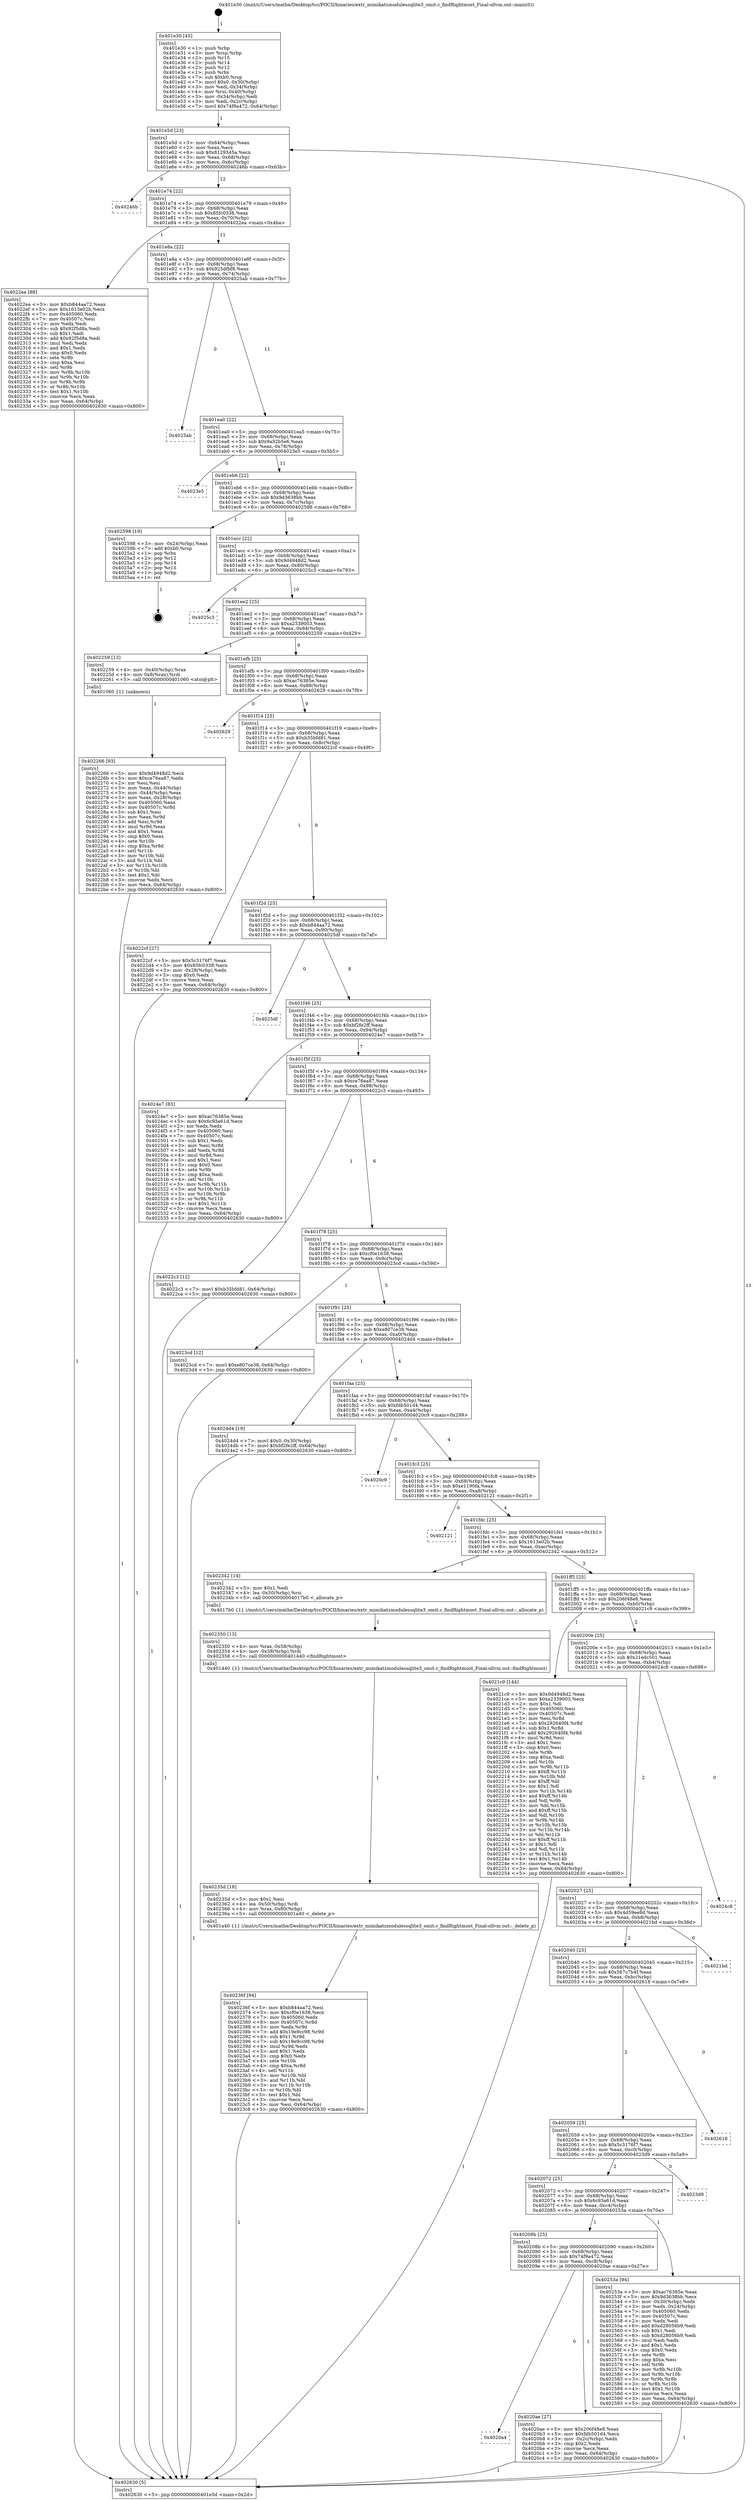 digraph "0x401e30" {
  label = "0x401e30 (/mnt/c/Users/mathe/Desktop/tcc/POCII/binaries/extr_mimikatzmodulessqlite3_omit.c_findRightmost_Final-ollvm.out::main(0))"
  labelloc = "t"
  node[shape=record]

  Entry [label="",width=0.3,height=0.3,shape=circle,fillcolor=black,style=filled]
  "0x401e5d" [label="{
     0x401e5d [23]\l
     | [instrs]\l
     &nbsp;&nbsp;0x401e5d \<+3\>: mov -0x64(%rbp),%eax\l
     &nbsp;&nbsp;0x401e60 \<+2\>: mov %eax,%ecx\l
     &nbsp;&nbsp;0x401e62 \<+6\>: sub $0x8129345a,%ecx\l
     &nbsp;&nbsp;0x401e68 \<+3\>: mov %eax,-0x68(%rbp)\l
     &nbsp;&nbsp;0x401e6b \<+3\>: mov %ecx,-0x6c(%rbp)\l
     &nbsp;&nbsp;0x401e6e \<+6\>: je 000000000040246b \<main+0x63b\>\l
  }"]
  "0x40246b" [label="{
     0x40246b\l
  }", style=dashed]
  "0x401e74" [label="{
     0x401e74 [22]\l
     | [instrs]\l
     &nbsp;&nbsp;0x401e74 \<+5\>: jmp 0000000000401e79 \<main+0x49\>\l
     &nbsp;&nbsp;0x401e79 \<+3\>: mov -0x68(%rbp),%eax\l
     &nbsp;&nbsp;0x401e7c \<+5\>: sub $0x85fc0338,%eax\l
     &nbsp;&nbsp;0x401e81 \<+3\>: mov %eax,-0x70(%rbp)\l
     &nbsp;&nbsp;0x401e84 \<+6\>: je 00000000004022ea \<main+0x4ba\>\l
  }"]
  Exit [label="",width=0.3,height=0.3,shape=circle,fillcolor=black,style=filled,peripheries=2]
  "0x4022ea" [label="{
     0x4022ea [88]\l
     | [instrs]\l
     &nbsp;&nbsp;0x4022ea \<+5\>: mov $0xb844aa72,%eax\l
     &nbsp;&nbsp;0x4022ef \<+5\>: mov $0x1613e02b,%ecx\l
     &nbsp;&nbsp;0x4022f4 \<+7\>: mov 0x405060,%edx\l
     &nbsp;&nbsp;0x4022fb \<+7\>: mov 0x40507c,%esi\l
     &nbsp;&nbsp;0x402302 \<+2\>: mov %edx,%edi\l
     &nbsp;&nbsp;0x402304 \<+6\>: sub $0x92f5d8a,%edi\l
     &nbsp;&nbsp;0x40230a \<+3\>: sub $0x1,%edi\l
     &nbsp;&nbsp;0x40230d \<+6\>: add $0x92f5d8a,%edi\l
     &nbsp;&nbsp;0x402313 \<+3\>: imul %edi,%edx\l
     &nbsp;&nbsp;0x402316 \<+3\>: and $0x1,%edx\l
     &nbsp;&nbsp;0x402319 \<+3\>: cmp $0x0,%edx\l
     &nbsp;&nbsp;0x40231c \<+4\>: sete %r8b\l
     &nbsp;&nbsp;0x402320 \<+3\>: cmp $0xa,%esi\l
     &nbsp;&nbsp;0x402323 \<+4\>: setl %r9b\l
     &nbsp;&nbsp;0x402327 \<+3\>: mov %r8b,%r10b\l
     &nbsp;&nbsp;0x40232a \<+3\>: and %r9b,%r10b\l
     &nbsp;&nbsp;0x40232d \<+3\>: xor %r9b,%r8b\l
     &nbsp;&nbsp;0x402330 \<+3\>: or %r8b,%r10b\l
     &nbsp;&nbsp;0x402333 \<+4\>: test $0x1,%r10b\l
     &nbsp;&nbsp;0x402337 \<+3\>: cmovne %ecx,%eax\l
     &nbsp;&nbsp;0x40233a \<+3\>: mov %eax,-0x64(%rbp)\l
     &nbsp;&nbsp;0x40233d \<+5\>: jmp 0000000000402630 \<main+0x800\>\l
  }"]
  "0x401e8a" [label="{
     0x401e8a [22]\l
     | [instrs]\l
     &nbsp;&nbsp;0x401e8a \<+5\>: jmp 0000000000401e8f \<main+0x5f\>\l
     &nbsp;&nbsp;0x401e8f \<+3\>: mov -0x68(%rbp),%eax\l
     &nbsp;&nbsp;0x401e92 \<+5\>: sub $0x925dfbf8,%eax\l
     &nbsp;&nbsp;0x401e97 \<+3\>: mov %eax,-0x74(%rbp)\l
     &nbsp;&nbsp;0x401e9a \<+6\>: je 00000000004025ab \<main+0x77b\>\l
  }"]
  "0x40236f" [label="{
     0x40236f [94]\l
     | [instrs]\l
     &nbsp;&nbsp;0x40236f \<+5\>: mov $0xb844aa72,%esi\l
     &nbsp;&nbsp;0x402374 \<+5\>: mov $0xcf0e1638,%ecx\l
     &nbsp;&nbsp;0x402379 \<+7\>: mov 0x405060,%edx\l
     &nbsp;&nbsp;0x402380 \<+8\>: mov 0x40507c,%r8d\l
     &nbsp;&nbsp;0x402388 \<+3\>: mov %edx,%r9d\l
     &nbsp;&nbsp;0x40238b \<+7\>: add $0x19e9cc98,%r9d\l
     &nbsp;&nbsp;0x402392 \<+4\>: sub $0x1,%r9d\l
     &nbsp;&nbsp;0x402396 \<+7\>: sub $0x19e9cc98,%r9d\l
     &nbsp;&nbsp;0x40239d \<+4\>: imul %r9d,%edx\l
     &nbsp;&nbsp;0x4023a1 \<+3\>: and $0x1,%edx\l
     &nbsp;&nbsp;0x4023a4 \<+3\>: cmp $0x0,%edx\l
     &nbsp;&nbsp;0x4023a7 \<+4\>: sete %r10b\l
     &nbsp;&nbsp;0x4023ab \<+4\>: cmp $0xa,%r8d\l
     &nbsp;&nbsp;0x4023af \<+4\>: setl %r11b\l
     &nbsp;&nbsp;0x4023b3 \<+3\>: mov %r10b,%bl\l
     &nbsp;&nbsp;0x4023b6 \<+3\>: and %r11b,%bl\l
     &nbsp;&nbsp;0x4023b9 \<+3\>: xor %r11b,%r10b\l
     &nbsp;&nbsp;0x4023bc \<+3\>: or %r10b,%bl\l
     &nbsp;&nbsp;0x4023bf \<+3\>: test $0x1,%bl\l
     &nbsp;&nbsp;0x4023c2 \<+3\>: cmovne %ecx,%esi\l
     &nbsp;&nbsp;0x4023c5 \<+3\>: mov %esi,-0x64(%rbp)\l
     &nbsp;&nbsp;0x4023c8 \<+5\>: jmp 0000000000402630 \<main+0x800\>\l
  }"]
  "0x4025ab" [label="{
     0x4025ab\l
  }", style=dashed]
  "0x401ea0" [label="{
     0x401ea0 [22]\l
     | [instrs]\l
     &nbsp;&nbsp;0x401ea0 \<+5\>: jmp 0000000000401ea5 \<main+0x75\>\l
     &nbsp;&nbsp;0x401ea5 \<+3\>: mov -0x68(%rbp),%eax\l
     &nbsp;&nbsp;0x401ea8 \<+5\>: sub $0x9a32b5e6,%eax\l
     &nbsp;&nbsp;0x401ead \<+3\>: mov %eax,-0x78(%rbp)\l
     &nbsp;&nbsp;0x401eb0 \<+6\>: je 00000000004023e5 \<main+0x5b5\>\l
  }"]
  "0x40235d" [label="{
     0x40235d [18]\l
     | [instrs]\l
     &nbsp;&nbsp;0x40235d \<+5\>: mov $0x1,%esi\l
     &nbsp;&nbsp;0x402362 \<+4\>: lea -0x50(%rbp),%rdi\l
     &nbsp;&nbsp;0x402366 \<+4\>: mov %rax,-0x60(%rbp)\l
     &nbsp;&nbsp;0x40236a \<+5\>: call 0000000000401a40 \<_delete_p\>\l
     | [calls]\l
     &nbsp;&nbsp;0x401a40 \{1\} (/mnt/c/Users/mathe/Desktop/tcc/POCII/binaries/extr_mimikatzmodulessqlite3_omit.c_findRightmost_Final-ollvm.out::_delete_p)\l
  }"]
  "0x4023e5" [label="{
     0x4023e5\l
  }", style=dashed]
  "0x401eb6" [label="{
     0x401eb6 [22]\l
     | [instrs]\l
     &nbsp;&nbsp;0x401eb6 \<+5\>: jmp 0000000000401ebb \<main+0x8b\>\l
     &nbsp;&nbsp;0x401ebb \<+3\>: mov -0x68(%rbp),%eax\l
     &nbsp;&nbsp;0x401ebe \<+5\>: sub $0x9d3638bb,%eax\l
     &nbsp;&nbsp;0x401ec3 \<+3\>: mov %eax,-0x7c(%rbp)\l
     &nbsp;&nbsp;0x401ec6 \<+6\>: je 0000000000402598 \<main+0x768\>\l
  }"]
  "0x402350" [label="{
     0x402350 [13]\l
     | [instrs]\l
     &nbsp;&nbsp;0x402350 \<+4\>: mov %rax,-0x58(%rbp)\l
     &nbsp;&nbsp;0x402354 \<+4\>: mov -0x58(%rbp),%rdi\l
     &nbsp;&nbsp;0x402358 \<+5\>: call 0000000000401440 \<findRightmost\>\l
     | [calls]\l
     &nbsp;&nbsp;0x401440 \{1\} (/mnt/c/Users/mathe/Desktop/tcc/POCII/binaries/extr_mimikatzmodulessqlite3_omit.c_findRightmost_Final-ollvm.out::findRightmost)\l
  }"]
  "0x402598" [label="{
     0x402598 [19]\l
     | [instrs]\l
     &nbsp;&nbsp;0x402598 \<+3\>: mov -0x24(%rbp),%eax\l
     &nbsp;&nbsp;0x40259b \<+7\>: add $0xb0,%rsp\l
     &nbsp;&nbsp;0x4025a2 \<+1\>: pop %rbx\l
     &nbsp;&nbsp;0x4025a3 \<+2\>: pop %r12\l
     &nbsp;&nbsp;0x4025a5 \<+2\>: pop %r14\l
     &nbsp;&nbsp;0x4025a7 \<+2\>: pop %r15\l
     &nbsp;&nbsp;0x4025a9 \<+1\>: pop %rbp\l
     &nbsp;&nbsp;0x4025aa \<+1\>: ret\l
  }"]
  "0x401ecc" [label="{
     0x401ecc [22]\l
     | [instrs]\l
     &nbsp;&nbsp;0x401ecc \<+5\>: jmp 0000000000401ed1 \<main+0xa1\>\l
     &nbsp;&nbsp;0x401ed1 \<+3\>: mov -0x68(%rbp),%eax\l
     &nbsp;&nbsp;0x401ed4 \<+5\>: sub $0x9d4948d2,%eax\l
     &nbsp;&nbsp;0x401ed9 \<+3\>: mov %eax,-0x80(%rbp)\l
     &nbsp;&nbsp;0x401edc \<+6\>: je 00000000004025c3 \<main+0x793\>\l
  }"]
  "0x402266" [label="{
     0x402266 [93]\l
     | [instrs]\l
     &nbsp;&nbsp;0x402266 \<+5\>: mov $0x9d4948d2,%ecx\l
     &nbsp;&nbsp;0x40226b \<+5\>: mov $0xce76ea87,%edx\l
     &nbsp;&nbsp;0x402270 \<+2\>: xor %esi,%esi\l
     &nbsp;&nbsp;0x402272 \<+3\>: mov %eax,-0x44(%rbp)\l
     &nbsp;&nbsp;0x402275 \<+3\>: mov -0x44(%rbp),%eax\l
     &nbsp;&nbsp;0x402278 \<+3\>: mov %eax,-0x28(%rbp)\l
     &nbsp;&nbsp;0x40227b \<+7\>: mov 0x405060,%eax\l
     &nbsp;&nbsp;0x402282 \<+8\>: mov 0x40507c,%r8d\l
     &nbsp;&nbsp;0x40228a \<+3\>: sub $0x1,%esi\l
     &nbsp;&nbsp;0x40228d \<+3\>: mov %eax,%r9d\l
     &nbsp;&nbsp;0x402290 \<+3\>: add %esi,%r9d\l
     &nbsp;&nbsp;0x402293 \<+4\>: imul %r9d,%eax\l
     &nbsp;&nbsp;0x402297 \<+3\>: and $0x1,%eax\l
     &nbsp;&nbsp;0x40229a \<+3\>: cmp $0x0,%eax\l
     &nbsp;&nbsp;0x40229d \<+4\>: sete %r10b\l
     &nbsp;&nbsp;0x4022a1 \<+4\>: cmp $0xa,%r8d\l
     &nbsp;&nbsp;0x4022a5 \<+4\>: setl %r11b\l
     &nbsp;&nbsp;0x4022a9 \<+3\>: mov %r10b,%bl\l
     &nbsp;&nbsp;0x4022ac \<+3\>: and %r11b,%bl\l
     &nbsp;&nbsp;0x4022af \<+3\>: xor %r11b,%r10b\l
     &nbsp;&nbsp;0x4022b2 \<+3\>: or %r10b,%bl\l
     &nbsp;&nbsp;0x4022b5 \<+3\>: test $0x1,%bl\l
     &nbsp;&nbsp;0x4022b8 \<+3\>: cmovne %edx,%ecx\l
     &nbsp;&nbsp;0x4022bb \<+3\>: mov %ecx,-0x64(%rbp)\l
     &nbsp;&nbsp;0x4022be \<+5\>: jmp 0000000000402630 \<main+0x800\>\l
  }"]
  "0x4025c3" [label="{
     0x4025c3\l
  }", style=dashed]
  "0x401ee2" [label="{
     0x401ee2 [25]\l
     | [instrs]\l
     &nbsp;&nbsp;0x401ee2 \<+5\>: jmp 0000000000401ee7 \<main+0xb7\>\l
     &nbsp;&nbsp;0x401ee7 \<+3\>: mov -0x68(%rbp),%eax\l
     &nbsp;&nbsp;0x401eea \<+5\>: sub $0xa2339003,%eax\l
     &nbsp;&nbsp;0x401eef \<+6\>: mov %eax,-0x84(%rbp)\l
     &nbsp;&nbsp;0x401ef5 \<+6\>: je 0000000000402259 \<main+0x429\>\l
  }"]
  "0x401e30" [label="{
     0x401e30 [45]\l
     | [instrs]\l
     &nbsp;&nbsp;0x401e30 \<+1\>: push %rbp\l
     &nbsp;&nbsp;0x401e31 \<+3\>: mov %rsp,%rbp\l
     &nbsp;&nbsp;0x401e34 \<+2\>: push %r15\l
     &nbsp;&nbsp;0x401e36 \<+2\>: push %r14\l
     &nbsp;&nbsp;0x401e38 \<+2\>: push %r12\l
     &nbsp;&nbsp;0x401e3a \<+1\>: push %rbx\l
     &nbsp;&nbsp;0x401e3b \<+7\>: sub $0xb0,%rsp\l
     &nbsp;&nbsp;0x401e42 \<+7\>: movl $0x0,-0x30(%rbp)\l
     &nbsp;&nbsp;0x401e49 \<+3\>: mov %edi,-0x34(%rbp)\l
     &nbsp;&nbsp;0x401e4c \<+4\>: mov %rsi,-0x40(%rbp)\l
     &nbsp;&nbsp;0x401e50 \<+3\>: mov -0x34(%rbp),%edi\l
     &nbsp;&nbsp;0x401e53 \<+3\>: mov %edi,-0x2c(%rbp)\l
     &nbsp;&nbsp;0x401e56 \<+7\>: movl $0x74f9a472,-0x64(%rbp)\l
  }"]
  "0x402259" [label="{
     0x402259 [13]\l
     | [instrs]\l
     &nbsp;&nbsp;0x402259 \<+4\>: mov -0x40(%rbp),%rax\l
     &nbsp;&nbsp;0x40225d \<+4\>: mov 0x8(%rax),%rdi\l
     &nbsp;&nbsp;0x402261 \<+5\>: call 0000000000401060 \<atoi@plt\>\l
     | [calls]\l
     &nbsp;&nbsp;0x401060 \{1\} (unknown)\l
  }"]
  "0x401efb" [label="{
     0x401efb [25]\l
     | [instrs]\l
     &nbsp;&nbsp;0x401efb \<+5\>: jmp 0000000000401f00 \<main+0xd0\>\l
     &nbsp;&nbsp;0x401f00 \<+3\>: mov -0x68(%rbp),%eax\l
     &nbsp;&nbsp;0x401f03 \<+5\>: sub $0xac76385e,%eax\l
     &nbsp;&nbsp;0x401f08 \<+6\>: mov %eax,-0x88(%rbp)\l
     &nbsp;&nbsp;0x401f0e \<+6\>: je 0000000000402629 \<main+0x7f9\>\l
  }"]
  "0x402630" [label="{
     0x402630 [5]\l
     | [instrs]\l
     &nbsp;&nbsp;0x402630 \<+5\>: jmp 0000000000401e5d \<main+0x2d\>\l
  }"]
  "0x402629" [label="{
     0x402629\l
  }", style=dashed]
  "0x401f14" [label="{
     0x401f14 [25]\l
     | [instrs]\l
     &nbsp;&nbsp;0x401f14 \<+5\>: jmp 0000000000401f19 \<main+0xe9\>\l
     &nbsp;&nbsp;0x401f19 \<+3\>: mov -0x68(%rbp),%eax\l
     &nbsp;&nbsp;0x401f1c \<+5\>: sub $0xb35bfd81,%eax\l
     &nbsp;&nbsp;0x401f21 \<+6\>: mov %eax,-0x8c(%rbp)\l
     &nbsp;&nbsp;0x401f27 \<+6\>: je 00000000004022cf \<main+0x49f\>\l
  }"]
  "0x4020a4" [label="{
     0x4020a4\l
  }", style=dashed]
  "0x4022cf" [label="{
     0x4022cf [27]\l
     | [instrs]\l
     &nbsp;&nbsp;0x4022cf \<+5\>: mov $0x5c3176f7,%eax\l
     &nbsp;&nbsp;0x4022d4 \<+5\>: mov $0x85fc0338,%ecx\l
     &nbsp;&nbsp;0x4022d9 \<+3\>: mov -0x28(%rbp),%edx\l
     &nbsp;&nbsp;0x4022dc \<+3\>: cmp $0x0,%edx\l
     &nbsp;&nbsp;0x4022df \<+3\>: cmove %ecx,%eax\l
     &nbsp;&nbsp;0x4022e2 \<+3\>: mov %eax,-0x64(%rbp)\l
     &nbsp;&nbsp;0x4022e5 \<+5\>: jmp 0000000000402630 \<main+0x800\>\l
  }"]
  "0x401f2d" [label="{
     0x401f2d [25]\l
     | [instrs]\l
     &nbsp;&nbsp;0x401f2d \<+5\>: jmp 0000000000401f32 \<main+0x102\>\l
     &nbsp;&nbsp;0x401f32 \<+3\>: mov -0x68(%rbp),%eax\l
     &nbsp;&nbsp;0x401f35 \<+5\>: sub $0xb844aa72,%eax\l
     &nbsp;&nbsp;0x401f3a \<+6\>: mov %eax,-0x90(%rbp)\l
     &nbsp;&nbsp;0x401f40 \<+6\>: je 00000000004025df \<main+0x7af\>\l
  }"]
  "0x4020ae" [label="{
     0x4020ae [27]\l
     | [instrs]\l
     &nbsp;&nbsp;0x4020ae \<+5\>: mov $0x206f48e8,%eax\l
     &nbsp;&nbsp;0x4020b3 \<+5\>: mov $0xfdb501d4,%ecx\l
     &nbsp;&nbsp;0x4020b8 \<+3\>: mov -0x2c(%rbp),%edx\l
     &nbsp;&nbsp;0x4020bb \<+3\>: cmp $0x2,%edx\l
     &nbsp;&nbsp;0x4020be \<+3\>: cmovne %ecx,%eax\l
     &nbsp;&nbsp;0x4020c1 \<+3\>: mov %eax,-0x64(%rbp)\l
     &nbsp;&nbsp;0x4020c4 \<+5\>: jmp 0000000000402630 \<main+0x800\>\l
  }"]
  "0x4025df" [label="{
     0x4025df\l
  }", style=dashed]
  "0x401f46" [label="{
     0x401f46 [25]\l
     | [instrs]\l
     &nbsp;&nbsp;0x401f46 \<+5\>: jmp 0000000000401f4b \<main+0x11b\>\l
     &nbsp;&nbsp;0x401f4b \<+3\>: mov -0x68(%rbp),%eax\l
     &nbsp;&nbsp;0x401f4e \<+5\>: sub $0xbf2fe2ff,%eax\l
     &nbsp;&nbsp;0x401f53 \<+6\>: mov %eax,-0x94(%rbp)\l
     &nbsp;&nbsp;0x401f59 \<+6\>: je 00000000004024e7 \<main+0x6b7\>\l
  }"]
  "0x40208b" [label="{
     0x40208b [25]\l
     | [instrs]\l
     &nbsp;&nbsp;0x40208b \<+5\>: jmp 0000000000402090 \<main+0x260\>\l
     &nbsp;&nbsp;0x402090 \<+3\>: mov -0x68(%rbp),%eax\l
     &nbsp;&nbsp;0x402093 \<+5\>: sub $0x74f9a472,%eax\l
     &nbsp;&nbsp;0x402098 \<+6\>: mov %eax,-0xc8(%rbp)\l
     &nbsp;&nbsp;0x40209e \<+6\>: je 00000000004020ae \<main+0x27e\>\l
  }"]
  "0x4024e7" [label="{
     0x4024e7 [83]\l
     | [instrs]\l
     &nbsp;&nbsp;0x4024e7 \<+5\>: mov $0xac76385e,%eax\l
     &nbsp;&nbsp;0x4024ec \<+5\>: mov $0x6c93a61d,%ecx\l
     &nbsp;&nbsp;0x4024f1 \<+2\>: xor %edx,%edx\l
     &nbsp;&nbsp;0x4024f3 \<+7\>: mov 0x405060,%esi\l
     &nbsp;&nbsp;0x4024fa \<+7\>: mov 0x40507c,%edi\l
     &nbsp;&nbsp;0x402501 \<+3\>: sub $0x1,%edx\l
     &nbsp;&nbsp;0x402504 \<+3\>: mov %esi,%r8d\l
     &nbsp;&nbsp;0x402507 \<+3\>: add %edx,%r8d\l
     &nbsp;&nbsp;0x40250a \<+4\>: imul %r8d,%esi\l
     &nbsp;&nbsp;0x40250e \<+3\>: and $0x1,%esi\l
     &nbsp;&nbsp;0x402511 \<+3\>: cmp $0x0,%esi\l
     &nbsp;&nbsp;0x402514 \<+4\>: sete %r9b\l
     &nbsp;&nbsp;0x402518 \<+3\>: cmp $0xa,%edi\l
     &nbsp;&nbsp;0x40251b \<+4\>: setl %r10b\l
     &nbsp;&nbsp;0x40251f \<+3\>: mov %r9b,%r11b\l
     &nbsp;&nbsp;0x402522 \<+3\>: and %r10b,%r11b\l
     &nbsp;&nbsp;0x402525 \<+3\>: xor %r10b,%r9b\l
     &nbsp;&nbsp;0x402528 \<+3\>: or %r9b,%r11b\l
     &nbsp;&nbsp;0x40252b \<+4\>: test $0x1,%r11b\l
     &nbsp;&nbsp;0x40252f \<+3\>: cmovne %ecx,%eax\l
     &nbsp;&nbsp;0x402532 \<+3\>: mov %eax,-0x64(%rbp)\l
     &nbsp;&nbsp;0x402535 \<+5\>: jmp 0000000000402630 \<main+0x800\>\l
  }"]
  "0x401f5f" [label="{
     0x401f5f [25]\l
     | [instrs]\l
     &nbsp;&nbsp;0x401f5f \<+5\>: jmp 0000000000401f64 \<main+0x134\>\l
     &nbsp;&nbsp;0x401f64 \<+3\>: mov -0x68(%rbp),%eax\l
     &nbsp;&nbsp;0x401f67 \<+5\>: sub $0xce76ea87,%eax\l
     &nbsp;&nbsp;0x401f6c \<+6\>: mov %eax,-0x98(%rbp)\l
     &nbsp;&nbsp;0x401f72 \<+6\>: je 00000000004022c3 \<main+0x493\>\l
  }"]
  "0x40253a" [label="{
     0x40253a [94]\l
     | [instrs]\l
     &nbsp;&nbsp;0x40253a \<+5\>: mov $0xac76385e,%eax\l
     &nbsp;&nbsp;0x40253f \<+5\>: mov $0x9d3638bb,%ecx\l
     &nbsp;&nbsp;0x402544 \<+3\>: mov -0x30(%rbp),%edx\l
     &nbsp;&nbsp;0x402547 \<+3\>: mov %edx,-0x24(%rbp)\l
     &nbsp;&nbsp;0x40254a \<+7\>: mov 0x405060,%edx\l
     &nbsp;&nbsp;0x402551 \<+7\>: mov 0x40507c,%esi\l
     &nbsp;&nbsp;0x402558 \<+2\>: mov %edx,%edi\l
     &nbsp;&nbsp;0x40255a \<+6\>: add $0xd28056b9,%edi\l
     &nbsp;&nbsp;0x402560 \<+3\>: sub $0x1,%edi\l
     &nbsp;&nbsp;0x402563 \<+6\>: sub $0xd28056b9,%edi\l
     &nbsp;&nbsp;0x402569 \<+3\>: imul %edi,%edx\l
     &nbsp;&nbsp;0x40256c \<+3\>: and $0x1,%edx\l
     &nbsp;&nbsp;0x40256f \<+3\>: cmp $0x0,%edx\l
     &nbsp;&nbsp;0x402572 \<+4\>: sete %r8b\l
     &nbsp;&nbsp;0x402576 \<+3\>: cmp $0xa,%esi\l
     &nbsp;&nbsp;0x402579 \<+4\>: setl %r9b\l
     &nbsp;&nbsp;0x40257d \<+3\>: mov %r8b,%r10b\l
     &nbsp;&nbsp;0x402580 \<+3\>: and %r9b,%r10b\l
     &nbsp;&nbsp;0x402583 \<+3\>: xor %r9b,%r8b\l
     &nbsp;&nbsp;0x402586 \<+3\>: or %r8b,%r10b\l
     &nbsp;&nbsp;0x402589 \<+4\>: test $0x1,%r10b\l
     &nbsp;&nbsp;0x40258d \<+3\>: cmovne %ecx,%eax\l
     &nbsp;&nbsp;0x402590 \<+3\>: mov %eax,-0x64(%rbp)\l
     &nbsp;&nbsp;0x402593 \<+5\>: jmp 0000000000402630 \<main+0x800\>\l
  }"]
  "0x4022c3" [label="{
     0x4022c3 [12]\l
     | [instrs]\l
     &nbsp;&nbsp;0x4022c3 \<+7\>: movl $0xb35bfd81,-0x64(%rbp)\l
     &nbsp;&nbsp;0x4022ca \<+5\>: jmp 0000000000402630 \<main+0x800\>\l
  }"]
  "0x401f78" [label="{
     0x401f78 [25]\l
     | [instrs]\l
     &nbsp;&nbsp;0x401f78 \<+5\>: jmp 0000000000401f7d \<main+0x14d\>\l
     &nbsp;&nbsp;0x401f7d \<+3\>: mov -0x68(%rbp),%eax\l
     &nbsp;&nbsp;0x401f80 \<+5\>: sub $0xcf0e1638,%eax\l
     &nbsp;&nbsp;0x401f85 \<+6\>: mov %eax,-0x9c(%rbp)\l
     &nbsp;&nbsp;0x401f8b \<+6\>: je 00000000004023cd \<main+0x59d\>\l
  }"]
  "0x402072" [label="{
     0x402072 [25]\l
     | [instrs]\l
     &nbsp;&nbsp;0x402072 \<+5\>: jmp 0000000000402077 \<main+0x247\>\l
     &nbsp;&nbsp;0x402077 \<+3\>: mov -0x68(%rbp),%eax\l
     &nbsp;&nbsp;0x40207a \<+5\>: sub $0x6c93a61d,%eax\l
     &nbsp;&nbsp;0x40207f \<+6\>: mov %eax,-0xc4(%rbp)\l
     &nbsp;&nbsp;0x402085 \<+6\>: je 000000000040253a \<main+0x70a\>\l
  }"]
  "0x4023cd" [label="{
     0x4023cd [12]\l
     | [instrs]\l
     &nbsp;&nbsp;0x4023cd \<+7\>: movl $0xe807ce38,-0x64(%rbp)\l
     &nbsp;&nbsp;0x4023d4 \<+5\>: jmp 0000000000402630 \<main+0x800\>\l
  }"]
  "0x401f91" [label="{
     0x401f91 [25]\l
     | [instrs]\l
     &nbsp;&nbsp;0x401f91 \<+5\>: jmp 0000000000401f96 \<main+0x166\>\l
     &nbsp;&nbsp;0x401f96 \<+3\>: mov -0x68(%rbp),%eax\l
     &nbsp;&nbsp;0x401f99 \<+5\>: sub $0xe807ce38,%eax\l
     &nbsp;&nbsp;0x401f9e \<+6\>: mov %eax,-0xa0(%rbp)\l
     &nbsp;&nbsp;0x401fa4 \<+6\>: je 00000000004024d4 \<main+0x6a4\>\l
  }"]
  "0x4023d9" [label="{
     0x4023d9\l
  }", style=dashed]
  "0x4024d4" [label="{
     0x4024d4 [19]\l
     | [instrs]\l
     &nbsp;&nbsp;0x4024d4 \<+7\>: movl $0x0,-0x30(%rbp)\l
     &nbsp;&nbsp;0x4024db \<+7\>: movl $0xbf2fe2ff,-0x64(%rbp)\l
     &nbsp;&nbsp;0x4024e2 \<+5\>: jmp 0000000000402630 \<main+0x800\>\l
  }"]
  "0x401faa" [label="{
     0x401faa [25]\l
     | [instrs]\l
     &nbsp;&nbsp;0x401faa \<+5\>: jmp 0000000000401faf \<main+0x17f\>\l
     &nbsp;&nbsp;0x401faf \<+3\>: mov -0x68(%rbp),%eax\l
     &nbsp;&nbsp;0x401fb2 \<+5\>: sub $0xfdb501d4,%eax\l
     &nbsp;&nbsp;0x401fb7 \<+6\>: mov %eax,-0xa4(%rbp)\l
     &nbsp;&nbsp;0x401fbd \<+6\>: je 00000000004020c9 \<main+0x299\>\l
  }"]
  "0x402059" [label="{
     0x402059 [25]\l
     | [instrs]\l
     &nbsp;&nbsp;0x402059 \<+5\>: jmp 000000000040205e \<main+0x22e\>\l
     &nbsp;&nbsp;0x40205e \<+3\>: mov -0x68(%rbp),%eax\l
     &nbsp;&nbsp;0x402061 \<+5\>: sub $0x5c3176f7,%eax\l
     &nbsp;&nbsp;0x402066 \<+6\>: mov %eax,-0xc0(%rbp)\l
     &nbsp;&nbsp;0x40206c \<+6\>: je 00000000004023d9 \<main+0x5a9\>\l
  }"]
  "0x4020c9" [label="{
     0x4020c9\l
  }", style=dashed]
  "0x401fc3" [label="{
     0x401fc3 [25]\l
     | [instrs]\l
     &nbsp;&nbsp;0x401fc3 \<+5\>: jmp 0000000000401fc8 \<main+0x198\>\l
     &nbsp;&nbsp;0x401fc8 \<+3\>: mov -0x68(%rbp),%eax\l
     &nbsp;&nbsp;0x401fcb \<+5\>: sub $0xe1190fa,%eax\l
     &nbsp;&nbsp;0x401fd0 \<+6\>: mov %eax,-0xa8(%rbp)\l
     &nbsp;&nbsp;0x401fd6 \<+6\>: je 0000000000402121 \<main+0x2f1\>\l
  }"]
  "0x402618" [label="{
     0x402618\l
  }", style=dashed]
  "0x402121" [label="{
     0x402121\l
  }", style=dashed]
  "0x401fdc" [label="{
     0x401fdc [25]\l
     | [instrs]\l
     &nbsp;&nbsp;0x401fdc \<+5\>: jmp 0000000000401fe1 \<main+0x1b1\>\l
     &nbsp;&nbsp;0x401fe1 \<+3\>: mov -0x68(%rbp),%eax\l
     &nbsp;&nbsp;0x401fe4 \<+5\>: sub $0x1613e02b,%eax\l
     &nbsp;&nbsp;0x401fe9 \<+6\>: mov %eax,-0xac(%rbp)\l
     &nbsp;&nbsp;0x401fef \<+6\>: je 0000000000402342 \<main+0x512\>\l
  }"]
  "0x402040" [label="{
     0x402040 [25]\l
     | [instrs]\l
     &nbsp;&nbsp;0x402040 \<+5\>: jmp 0000000000402045 \<main+0x215\>\l
     &nbsp;&nbsp;0x402045 \<+3\>: mov -0x68(%rbp),%eax\l
     &nbsp;&nbsp;0x402048 \<+5\>: sub $0x567c7b4f,%eax\l
     &nbsp;&nbsp;0x40204d \<+6\>: mov %eax,-0xbc(%rbp)\l
     &nbsp;&nbsp;0x402053 \<+6\>: je 0000000000402618 \<main+0x7e8\>\l
  }"]
  "0x402342" [label="{
     0x402342 [14]\l
     | [instrs]\l
     &nbsp;&nbsp;0x402342 \<+5\>: mov $0x1,%edi\l
     &nbsp;&nbsp;0x402347 \<+4\>: lea -0x50(%rbp),%rsi\l
     &nbsp;&nbsp;0x40234b \<+5\>: call 00000000004017b0 \<_allocate_p\>\l
     | [calls]\l
     &nbsp;&nbsp;0x4017b0 \{1\} (/mnt/c/Users/mathe/Desktop/tcc/POCII/binaries/extr_mimikatzmodulessqlite3_omit.c_findRightmost_Final-ollvm.out::_allocate_p)\l
  }"]
  "0x401ff5" [label="{
     0x401ff5 [25]\l
     | [instrs]\l
     &nbsp;&nbsp;0x401ff5 \<+5\>: jmp 0000000000401ffa \<main+0x1ca\>\l
     &nbsp;&nbsp;0x401ffa \<+3\>: mov -0x68(%rbp),%eax\l
     &nbsp;&nbsp;0x401ffd \<+5\>: sub $0x206f48e8,%eax\l
     &nbsp;&nbsp;0x402002 \<+6\>: mov %eax,-0xb0(%rbp)\l
     &nbsp;&nbsp;0x402008 \<+6\>: je 00000000004021c9 \<main+0x399\>\l
  }"]
  "0x4021bd" [label="{
     0x4021bd\l
  }", style=dashed]
  "0x4021c9" [label="{
     0x4021c9 [144]\l
     | [instrs]\l
     &nbsp;&nbsp;0x4021c9 \<+5\>: mov $0x9d4948d2,%eax\l
     &nbsp;&nbsp;0x4021ce \<+5\>: mov $0xa2339003,%ecx\l
     &nbsp;&nbsp;0x4021d3 \<+2\>: mov $0x1,%dl\l
     &nbsp;&nbsp;0x4021d5 \<+7\>: mov 0x405060,%esi\l
     &nbsp;&nbsp;0x4021dc \<+7\>: mov 0x40507c,%edi\l
     &nbsp;&nbsp;0x4021e3 \<+3\>: mov %esi,%r8d\l
     &nbsp;&nbsp;0x4021e6 \<+7\>: sub $0x292640f4,%r8d\l
     &nbsp;&nbsp;0x4021ed \<+4\>: sub $0x1,%r8d\l
     &nbsp;&nbsp;0x4021f1 \<+7\>: add $0x292640f4,%r8d\l
     &nbsp;&nbsp;0x4021f8 \<+4\>: imul %r8d,%esi\l
     &nbsp;&nbsp;0x4021fc \<+3\>: and $0x1,%esi\l
     &nbsp;&nbsp;0x4021ff \<+3\>: cmp $0x0,%esi\l
     &nbsp;&nbsp;0x402202 \<+4\>: sete %r9b\l
     &nbsp;&nbsp;0x402206 \<+3\>: cmp $0xa,%edi\l
     &nbsp;&nbsp;0x402209 \<+4\>: setl %r10b\l
     &nbsp;&nbsp;0x40220d \<+3\>: mov %r9b,%r11b\l
     &nbsp;&nbsp;0x402210 \<+4\>: xor $0xff,%r11b\l
     &nbsp;&nbsp;0x402214 \<+3\>: mov %r10b,%bl\l
     &nbsp;&nbsp;0x402217 \<+3\>: xor $0xff,%bl\l
     &nbsp;&nbsp;0x40221a \<+3\>: xor $0x1,%dl\l
     &nbsp;&nbsp;0x40221d \<+3\>: mov %r11b,%r14b\l
     &nbsp;&nbsp;0x402220 \<+4\>: and $0xff,%r14b\l
     &nbsp;&nbsp;0x402224 \<+3\>: and %dl,%r9b\l
     &nbsp;&nbsp;0x402227 \<+3\>: mov %bl,%r15b\l
     &nbsp;&nbsp;0x40222a \<+4\>: and $0xff,%r15b\l
     &nbsp;&nbsp;0x40222e \<+3\>: and %dl,%r10b\l
     &nbsp;&nbsp;0x402231 \<+3\>: or %r9b,%r14b\l
     &nbsp;&nbsp;0x402234 \<+3\>: or %r10b,%r15b\l
     &nbsp;&nbsp;0x402237 \<+3\>: xor %r15b,%r14b\l
     &nbsp;&nbsp;0x40223a \<+3\>: or %bl,%r11b\l
     &nbsp;&nbsp;0x40223d \<+4\>: xor $0xff,%r11b\l
     &nbsp;&nbsp;0x402241 \<+3\>: or $0x1,%dl\l
     &nbsp;&nbsp;0x402244 \<+3\>: and %dl,%r11b\l
     &nbsp;&nbsp;0x402247 \<+3\>: or %r11b,%r14b\l
     &nbsp;&nbsp;0x40224a \<+4\>: test $0x1,%r14b\l
     &nbsp;&nbsp;0x40224e \<+3\>: cmovne %ecx,%eax\l
     &nbsp;&nbsp;0x402251 \<+3\>: mov %eax,-0x64(%rbp)\l
     &nbsp;&nbsp;0x402254 \<+5\>: jmp 0000000000402630 \<main+0x800\>\l
  }"]
  "0x40200e" [label="{
     0x40200e [25]\l
     | [instrs]\l
     &nbsp;&nbsp;0x40200e \<+5\>: jmp 0000000000402013 \<main+0x1e3\>\l
     &nbsp;&nbsp;0x402013 \<+3\>: mov -0x68(%rbp),%eax\l
     &nbsp;&nbsp;0x402016 \<+5\>: sub $0x21edc501,%eax\l
     &nbsp;&nbsp;0x40201b \<+6\>: mov %eax,-0xb4(%rbp)\l
     &nbsp;&nbsp;0x402021 \<+6\>: je 00000000004024c8 \<main+0x698\>\l
  }"]
  "0x402027" [label="{
     0x402027 [25]\l
     | [instrs]\l
     &nbsp;&nbsp;0x402027 \<+5\>: jmp 000000000040202c \<main+0x1fc\>\l
     &nbsp;&nbsp;0x40202c \<+3\>: mov -0x68(%rbp),%eax\l
     &nbsp;&nbsp;0x40202f \<+5\>: sub $0x4d59ee8d,%eax\l
     &nbsp;&nbsp;0x402034 \<+6\>: mov %eax,-0xb8(%rbp)\l
     &nbsp;&nbsp;0x40203a \<+6\>: je 00000000004021bd \<main+0x38d\>\l
  }"]
  "0x4024c8" [label="{
     0x4024c8\l
  }", style=dashed]
  Entry -> "0x401e30" [label=" 1"]
  "0x401e5d" -> "0x40246b" [label=" 0"]
  "0x401e5d" -> "0x401e74" [label=" 12"]
  "0x402598" -> Exit [label=" 1"]
  "0x401e74" -> "0x4022ea" [label=" 1"]
  "0x401e74" -> "0x401e8a" [label=" 11"]
  "0x40253a" -> "0x402630" [label=" 1"]
  "0x401e8a" -> "0x4025ab" [label=" 0"]
  "0x401e8a" -> "0x401ea0" [label=" 11"]
  "0x4024e7" -> "0x402630" [label=" 1"]
  "0x401ea0" -> "0x4023e5" [label=" 0"]
  "0x401ea0" -> "0x401eb6" [label=" 11"]
  "0x4024d4" -> "0x402630" [label=" 1"]
  "0x401eb6" -> "0x402598" [label=" 1"]
  "0x401eb6" -> "0x401ecc" [label=" 10"]
  "0x4023cd" -> "0x402630" [label=" 1"]
  "0x401ecc" -> "0x4025c3" [label=" 0"]
  "0x401ecc" -> "0x401ee2" [label=" 10"]
  "0x40236f" -> "0x402630" [label=" 1"]
  "0x401ee2" -> "0x402259" [label=" 1"]
  "0x401ee2" -> "0x401efb" [label=" 9"]
  "0x40235d" -> "0x40236f" [label=" 1"]
  "0x401efb" -> "0x402629" [label=" 0"]
  "0x401efb" -> "0x401f14" [label=" 9"]
  "0x402350" -> "0x40235d" [label=" 1"]
  "0x401f14" -> "0x4022cf" [label=" 1"]
  "0x401f14" -> "0x401f2d" [label=" 8"]
  "0x402342" -> "0x402350" [label=" 1"]
  "0x401f2d" -> "0x4025df" [label=" 0"]
  "0x401f2d" -> "0x401f46" [label=" 8"]
  "0x4022ea" -> "0x402630" [label=" 1"]
  "0x401f46" -> "0x4024e7" [label=" 1"]
  "0x401f46" -> "0x401f5f" [label=" 7"]
  "0x4022c3" -> "0x402630" [label=" 1"]
  "0x401f5f" -> "0x4022c3" [label=" 1"]
  "0x401f5f" -> "0x401f78" [label=" 6"]
  "0x402266" -> "0x402630" [label=" 1"]
  "0x401f78" -> "0x4023cd" [label=" 1"]
  "0x401f78" -> "0x401f91" [label=" 5"]
  "0x4021c9" -> "0x402630" [label=" 1"]
  "0x401f91" -> "0x4024d4" [label=" 1"]
  "0x401f91" -> "0x401faa" [label=" 4"]
  "0x402630" -> "0x401e5d" [label=" 11"]
  "0x401faa" -> "0x4020c9" [label=" 0"]
  "0x401faa" -> "0x401fc3" [label=" 4"]
  "0x4020ae" -> "0x402630" [label=" 1"]
  "0x401fc3" -> "0x402121" [label=" 0"]
  "0x401fc3" -> "0x401fdc" [label=" 4"]
  "0x40208b" -> "0x4020a4" [label=" 0"]
  "0x401fdc" -> "0x402342" [label=" 1"]
  "0x401fdc" -> "0x401ff5" [label=" 3"]
  "0x4022cf" -> "0x402630" [label=" 1"]
  "0x401ff5" -> "0x4021c9" [label=" 1"]
  "0x401ff5" -> "0x40200e" [label=" 2"]
  "0x402072" -> "0x40208b" [label=" 1"]
  "0x40200e" -> "0x4024c8" [label=" 0"]
  "0x40200e" -> "0x402027" [label=" 2"]
  "0x402072" -> "0x40253a" [label=" 1"]
  "0x402027" -> "0x4021bd" [label=" 0"]
  "0x402027" -> "0x402040" [label=" 2"]
  "0x40208b" -> "0x4020ae" [label=" 1"]
  "0x402040" -> "0x402618" [label=" 0"]
  "0x402040" -> "0x402059" [label=" 2"]
  "0x401e30" -> "0x401e5d" [label=" 1"]
  "0x402059" -> "0x4023d9" [label=" 0"]
  "0x402059" -> "0x402072" [label=" 2"]
  "0x402259" -> "0x402266" [label=" 1"]
}
